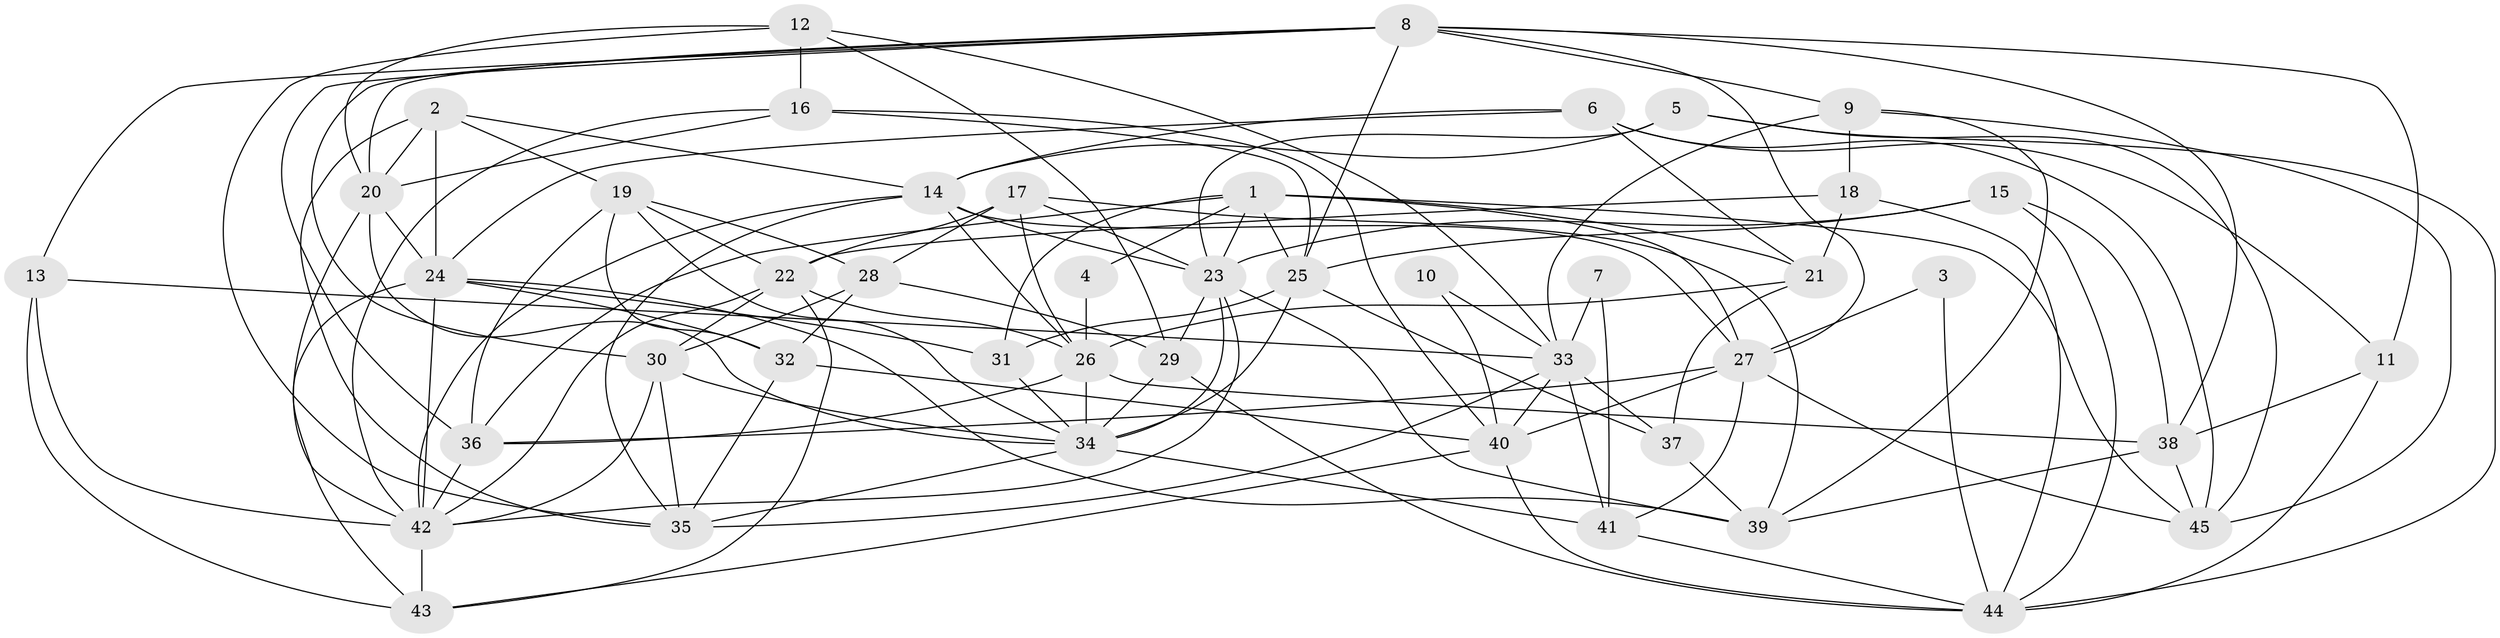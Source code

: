 // original degree distribution, {3: 0.2111111111111111, 7: 0.022222222222222223, 2: 0.14444444444444443, 5: 0.23333333333333334, 4: 0.28888888888888886, 6: 0.1}
// Generated by graph-tools (version 1.1) at 2025/50/03/09/25 03:50:13]
// undirected, 45 vertices, 131 edges
graph export_dot {
graph [start="1"]
  node [color=gray90,style=filled];
  1;
  2;
  3;
  4;
  5;
  6;
  7;
  8;
  9;
  10;
  11;
  12;
  13;
  14;
  15;
  16;
  17;
  18;
  19;
  20;
  21;
  22;
  23;
  24;
  25;
  26;
  27;
  28;
  29;
  30;
  31;
  32;
  33;
  34;
  35;
  36;
  37;
  38;
  39;
  40;
  41;
  42;
  43;
  44;
  45;
  1 -- 4 [weight=1.0];
  1 -- 21 [weight=1.0];
  1 -- 23 [weight=1.0];
  1 -- 25 [weight=1.0];
  1 -- 27 [weight=1.0];
  1 -- 31 [weight=1.0];
  1 -- 36 [weight=1.0];
  1 -- 45 [weight=1.0];
  2 -- 14 [weight=1.0];
  2 -- 19 [weight=1.0];
  2 -- 20 [weight=1.0];
  2 -- 24 [weight=1.0];
  2 -- 35 [weight=1.0];
  3 -- 27 [weight=1.0];
  3 -- 44 [weight=1.0];
  4 -- 26 [weight=1.0];
  5 -- 14 [weight=1.0];
  5 -- 23 [weight=1.0];
  5 -- 44 [weight=1.0];
  5 -- 45 [weight=1.0];
  6 -- 11 [weight=1.0];
  6 -- 14 [weight=1.0];
  6 -- 21 [weight=1.0];
  6 -- 24 [weight=1.0];
  6 -- 45 [weight=1.0];
  7 -- 33 [weight=1.0];
  7 -- 41 [weight=1.0];
  8 -- 9 [weight=1.0];
  8 -- 11 [weight=1.0];
  8 -- 13 [weight=1.0];
  8 -- 20 [weight=1.0];
  8 -- 25 [weight=1.0];
  8 -- 27 [weight=1.0];
  8 -- 30 [weight=1.0];
  8 -- 36 [weight=1.0];
  8 -- 38 [weight=1.0];
  9 -- 18 [weight=1.0];
  9 -- 33 [weight=1.0];
  9 -- 39 [weight=1.0];
  9 -- 45 [weight=1.0];
  10 -- 33 [weight=1.0];
  10 -- 40 [weight=1.0];
  11 -- 38 [weight=1.0];
  11 -- 44 [weight=1.0];
  12 -- 16 [weight=1.0];
  12 -- 20 [weight=1.0];
  12 -- 29 [weight=1.0];
  12 -- 33 [weight=1.0];
  12 -- 35 [weight=1.0];
  13 -- 33 [weight=1.0];
  13 -- 42 [weight=1.0];
  13 -- 43 [weight=1.0];
  14 -- 23 [weight=1.0];
  14 -- 26 [weight=1.0];
  14 -- 27 [weight=1.0];
  14 -- 35 [weight=1.0];
  14 -- 42 [weight=1.0];
  15 -- 23 [weight=1.0];
  15 -- 25 [weight=1.0];
  15 -- 38 [weight=1.0];
  15 -- 44 [weight=1.0];
  16 -- 20 [weight=1.0];
  16 -- 25 [weight=1.0];
  16 -- 40 [weight=1.0];
  16 -- 42 [weight=1.0];
  17 -- 22 [weight=1.0];
  17 -- 23 [weight=1.0];
  17 -- 26 [weight=1.0];
  17 -- 28 [weight=1.0];
  17 -- 39 [weight=1.0];
  18 -- 21 [weight=1.0];
  18 -- 22 [weight=1.0];
  18 -- 44 [weight=1.0];
  19 -- 22 [weight=1.0];
  19 -- 28 [weight=1.0];
  19 -- 32 [weight=1.0];
  19 -- 34 [weight=1.0];
  19 -- 36 [weight=1.0];
  20 -- 24 [weight=1.0];
  20 -- 34 [weight=1.0];
  20 -- 42 [weight=1.0];
  21 -- 26 [weight=1.0];
  21 -- 37 [weight=1.0];
  22 -- 26 [weight=1.0];
  22 -- 30 [weight=1.0];
  22 -- 42 [weight=1.0];
  22 -- 43 [weight=1.0];
  23 -- 29 [weight=1.0];
  23 -- 34 [weight=1.0];
  23 -- 39 [weight=1.0];
  23 -- 42 [weight=1.0];
  24 -- 31 [weight=1.0];
  24 -- 32 [weight=1.0];
  24 -- 39 [weight=1.0];
  24 -- 42 [weight=1.0];
  24 -- 43 [weight=1.0];
  25 -- 31 [weight=1.0];
  25 -- 34 [weight=2.0];
  25 -- 37 [weight=1.0];
  26 -- 34 [weight=1.0];
  26 -- 36 [weight=1.0];
  26 -- 38 [weight=1.0];
  27 -- 36 [weight=1.0];
  27 -- 40 [weight=1.0];
  27 -- 41 [weight=1.0];
  27 -- 45 [weight=1.0];
  28 -- 29 [weight=1.0];
  28 -- 30 [weight=1.0];
  28 -- 32 [weight=1.0];
  29 -- 34 [weight=1.0];
  29 -- 44 [weight=1.0];
  30 -- 34 [weight=1.0];
  30 -- 35 [weight=1.0];
  30 -- 42 [weight=2.0];
  31 -- 34 [weight=1.0];
  32 -- 35 [weight=1.0];
  32 -- 40 [weight=1.0];
  33 -- 35 [weight=1.0];
  33 -- 37 [weight=1.0];
  33 -- 40 [weight=1.0];
  33 -- 41 [weight=1.0];
  34 -- 35 [weight=1.0];
  34 -- 41 [weight=1.0];
  36 -- 42 [weight=1.0];
  37 -- 39 [weight=1.0];
  38 -- 39 [weight=1.0];
  38 -- 45 [weight=1.0];
  40 -- 43 [weight=1.0];
  40 -- 44 [weight=1.0];
  41 -- 44 [weight=1.0];
  42 -- 43 [weight=1.0];
}
